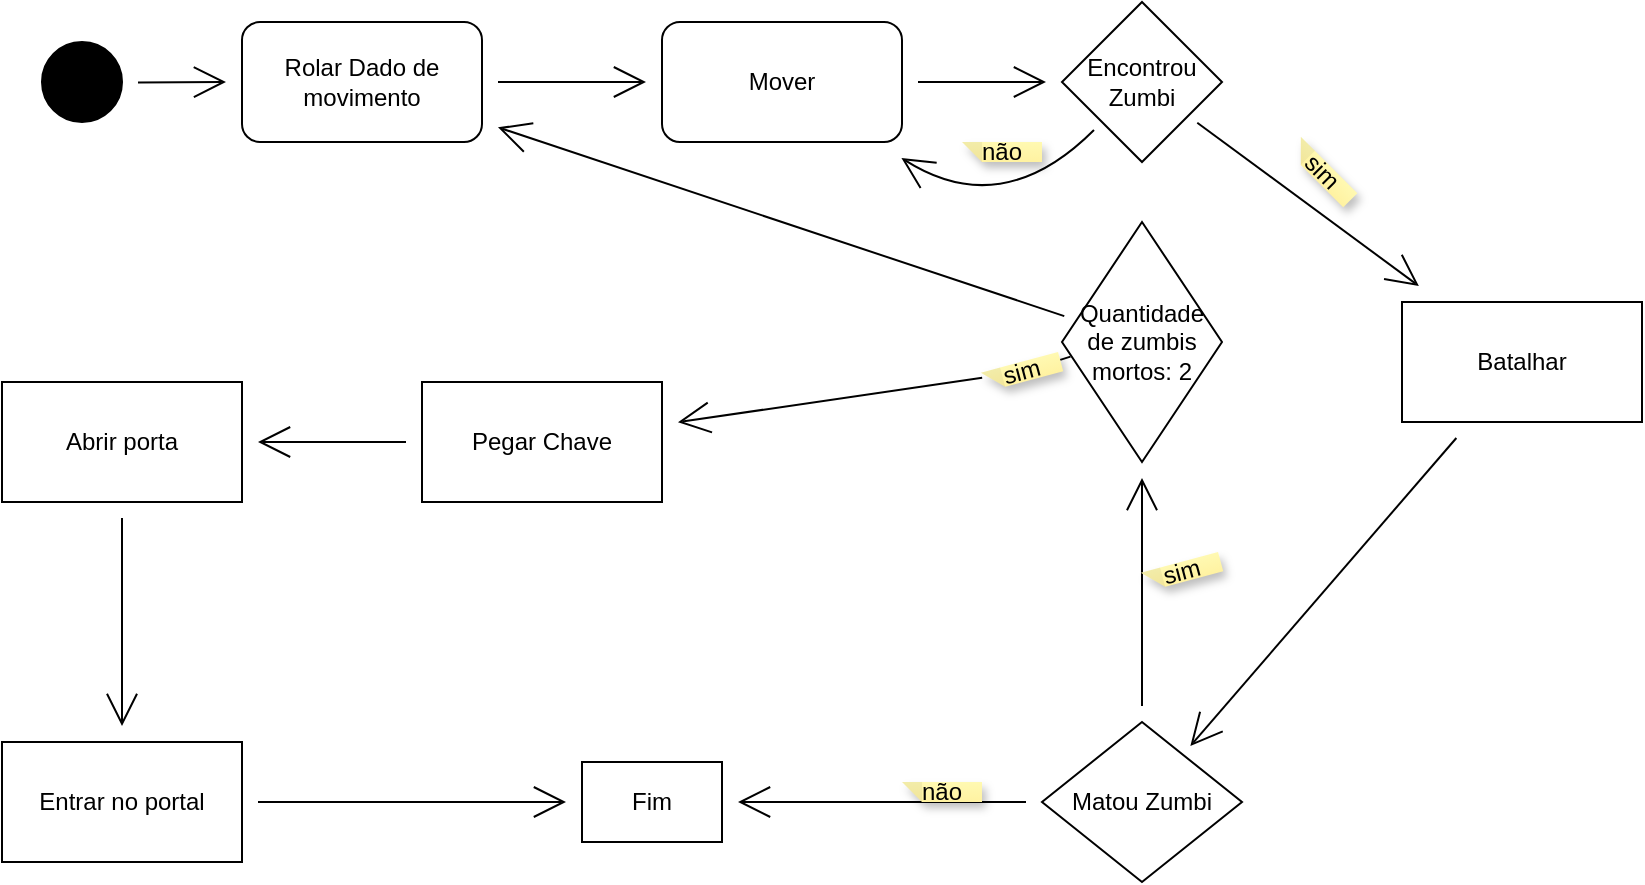 <mxfile>
    <diagram id="c2MfTM0KU0_b4kwdEOkQ" name="Page-1">
        <mxGraphModel dx="1048" dy="719" grid="1" gridSize="10" guides="1" tooltips="1" connect="1" arrows="1" fold="1" page="1" pageScale="1" pageWidth="850" pageHeight="1100" math="0" shadow="0">
            <root>
                <mxCell id="0"/>
                <mxCell id="1" parent="0"/>
                <mxCell id="54" style="edgeStyle=elbowEdgeStyle;rounded=0;orthogonalLoop=1;jettySize=auto;html=1;endArrow=open;startSize=14;endSize=14;sourcePerimeterSpacing=8;targetPerimeterSpacing=8;" parent="1" source="3" target="10" edge="1">
                    <mxGeometry relative="1" as="geometry"/>
                </mxCell>
                <mxCell id="3" value="Rolar Dado de movimento" style="rounded=1;whiteSpace=wrap;html=1;" parent="1" vertex="1">
                    <mxGeometry x="140" y="10" width="120" height="60" as="geometry"/>
                </mxCell>
                <mxCell id="132" style="edgeStyle=none;curved=1;rounded=0;orthogonalLoop=1;jettySize=auto;html=1;endArrow=open;startSize=14;endSize=14;sourcePerimeterSpacing=8;targetPerimeterSpacing=8;" parent="1" source="5" target="3" edge="1">
                    <mxGeometry relative="1" as="geometry"/>
                </mxCell>
                <mxCell id="5" value="" style="ellipse;whiteSpace=wrap;html=1;fillColor=#000000;" parent="1" vertex="1">
                    <mxGeometry x="40" y="20" width="40" height="40" as="geometry"/>
                </mxCell>
                <mxCell id="178" value="" style="edgeStyle=none;curved=1;rounded=0;orthogonalLoop=1;jettySize=auto;html=1;endArrow=open;startSize=14;endSize=14;sourcePerimeterSpacing=8;targetPerimeterSpacing=8;" parent="1" source="10" target="133" edge="1">
                    <mxGeometry relative="1" as="geometry"/>
                </mxCell>
                <mxCell id="10" value="Mover" style="whiteSpace=wrap;html=1;rounded=1;" parent="1" vertex="1">
                    <mxGeometry x="350" y="10" width="120" height="60" as="geometry"/>
                </mxCell>
                <mxCell id="40" style="edgeStyle=elbowEdgeStyle;rounded=0;orthogonalLoop=1;jettySize=auto;html=1;entryX=0;entryY=0.5;entryDx=0;entryDy=0;endArrow=open;startSize=14;endSize=14;sourcePerimeterSpacing=8;targetPerimeterSpacing=8;" parent="1" edge="1">
                    <mxGeometry relative="1" as="geometry">
                        <mxPoint x="482.118" y="320" as="sourcePoint"/>
                        <mxPoint x="482.0" y="320" as="targetPoint"/>
                    </mxGeometry>
                </mxCell>
                <mxCell id="124" style="edgeStyle=none;curved=1;rounded=0;orthogonalLoop=1;jettySize=auto;html=1;endArrow=open;startSize=14;endSize=14;sourcePerimeterSpacing=8;targetPerimeterSpacing=8;" parent="1" source="133" target="123" edge="1">
                    <mxGeometry relative="1" as="geometry">
                        <mxPoint x="658" y="40" as="sourcePoint"/>
                    </mxGeometry>
                </mxCell>
                <mxCell id="130" style="edgeStyle=none;curved=1;rounded=0;orthogonalLoop=1;jettySize=auto;html=1;endArrow=open;startSize=14;endSize=14;sourcePerimeterSpacing=8;targetPerimeterSpacing=8;" parent="1" source="116" target="129" edge="1">
                    <mxGeometry relative="1" as="geometry"/>
                </mxCell>
                <mxCell id="116" value="Pegar Chave" style="whiteSpace=wrap;html=1;" parent="1" vertex="1">
                    <mxGeometry x="230" y="190" width="120" height="60" as="geometry"/>
                </mxCell>
                <mxCell id="180" style="edgeStyle=none;curved=1;rounded=0;orthogonalLoop=1;jettySize=auto;html=1;endArrow=open;startSize=14;endSize=14;sourcePerimeterSpacing=8;targetPerimeterSpacing=8;" parent="1" source="123" target="126" edge="1">
                    <mxGeometry relative="1" as="geometry"/>
                </mxCell>
                <mxCell id="123" value="Batalhar" style="whiteSpace=wrap;html=1;" parent="1" vertex="1">
                    <mxGeometry x="720" y="150" width="120" height="60" as="geometry"/>
                </mxCell>
                <mxCell id="137" value="" style="edgeStyle=none;curved=1;rounded=0;orthogonalLoop=1;jettySize=auto;html=1;endArrow=open;startSize=14;endSize=14;sourcePerimeterSpacing=8;targetPerimeterSpacing=8;" parent="1" source="126" target="136" edge="1">
                    <mxGeometry relative="1" as="geometry"/>
                </mxCell>
                <mxCell id="175" style="edgeStyle=none;curved=1;rounded=0;orthogonalLoop=1;jettySize=auto;html=1;endArrow=open;startSize=14;endSize=14;sourcePerimeterSpacing=8;targetPerimeterSpacing=8;" parent="1" source="126" target="148" edge="1">
                    <mxGeometry relative="1" as="geometry"/>
                </mxCell>
                <mxCell id="126" value="Matou Zumbi" style="rhombus;whiteSpace=wrap;html=1;" parent="1" vertex="1">
                    <mxGeometry x="540" y="360" width="100" height="80" as="geometry"/>
                </mxCell>
                <mxCell id="185" value="" style="edgeStyle=none;curved=1;rounded=0;orthogonalLoop=1;jettySize=auto;html=1;endArrow=open;startSize=14;endSize=14;sourcePerimeterSpacing=8;targetPerimeterSpacing=8;" edge="1" parent="1" source="129" target="184">
                    <mxGeometry relative="1" as="geometry"/>
                </mxCell>
                <mxCell id="129" value="Abrir porta" style="whiteSpace=wrap;html=1;" parent="1" vertex="1">
                    <mxGeometry x="20" y="190" width="120" height="60" as="geometry"/>
                </mxCell>
                <mxCell id="181" style="edgeStyle=none;curved=1;rounded=0;orthogonalLoop=1;jettySize=auto;html=1;endArrow=open;startSize=14;endSize=14;sourcePerimeterSpacing=8;targetPerimeterSpacing=8;" parent="1" source="133" target="10" edge="1">
                    <mxGeometry relative="1" as="geometry">
                        <mxPoint x="480" y="110" as="targetPoint"/>
                        <Array as="points">
                            <mxPoint x="520" y="110"/>
                        </Array>
                    </mxGeometry>
                </mxCell>
                <mxCell id="133" value="Encontrou Zumbi" style="rhombus;whiteSpace=wrap;html=1;" parent="1" vertex="1">
                    <mxGeometry x="550" width="80" height="80" as="geometry"/>
                </mxCell>
                <mxCell id="139" style="edgeStyle=none;curved=1;rounded=0;orthogonalLoop=1;jettySize=auto;html=1;endArrow=open;startSize=14;endSize=14;sourcePerimeterSpacing=8;targetPerimeterSpacing=8;" parent="1" source="136" target="3" edge="1">
                    <mxGeometry relative="1" as="geometry"/>
                </mxCell>
                <mxCell id="141" style="edgeStyle=none;curved=1;rounded=0;orthogonalLoop=1;jettySize=auto;html=1;endArrow=open;startSize=14;endSize=14;targetPerimeterSpacing=8;startArrow=none;" parent="1" source="152" target="116" edge="1">
                    <mxGeometry relative="1" as="geometry">
                        <mxPoint x="490.04" y="200.02" as="targetPoint"/>
                    </mxGeometry>
                </mxCell>
                <mxCell id="136" value="Quantidade de zumbis mortos: 2" style="rhombus;whiteSpace=wrap;html=1;" parent="1" vertex="1">
                    <mxGeometry x="550" y="110" width="80" height="120" as="geometry"/>
                </mxCell>
                <mxCell id="148" value="Fim" style="whiteSpace=wrap;html=1;" parent="1" vertex="1">
                    <mxGeometry x="310" y="380" width="70" height="40" as="geometry"/>
                </mxCell>
                <mxCell id="153" value="" style="edgeStyle=none;curved=1;rounded=0;orthogonalLoop=1;jettySize=auto;html=1;endArrow=none;startSize=14;endSize=14;sourcePerimeterSpacing=8;exitX=0.053;exitY=0.561;exitDx=0;exitDy=0;exitPerimeter=0;" parent="1" source="136" target="152" edge="1">
                    <mxGeometry relative="1" as="geometry">
                        <mxPoint x="550.458" y="181.982" as="sourcePoint"/>
                        <mxPoint x="493" y="199.394" as="targetPoint"/>
                    </mxGeometry>
                </mxCell>
                <mxCell id="152" value="sim" style="shape=note;whiteSpace=wrap;html=1;backgroundOutline=1;fontColor=#000000;darkOpacity=0.05;fillColor=#FFF9B2;strokeColor=none;fillStyle=solid;direction=west;gradientDirection=north;gradientColor=#FFF2A1;shadow=1;size=20;pointerEvents=1;rotation=-15;" parent="1" vertex="1">
                    <mxGeometry x="510" y="180" width="40" height="10" as="geometry"/>
                </mxCell>
                <mxCell id="176" value="sim" style="shape=note;whiteSpace=wrap;html=1;backgroundOutline=1;fontColor=#000000;darkOpacity=0.05;fillColor=#FFF9B2;strokeColor=none;fillStyle=solid;direction=west;gradientDirection=north;gradientColor=#FFF2A1;shadow=1;size=20;pointerEvents=1;rotation=-15;" parent="1" vertex="1">
                    <mxGeometry x="590" y="280" width="40" height="10" as="geometry"/>
                </mxCell>
                <mxCell id="177" value="não" style="shape=note;whiteSpace=wrap;html=1;backgroundOutline=1;fontColor=#000000;darkOpacity=0.05;fillColor=#FFF9B2;strokeColor=none;fillStyle=solid;direction=west;gradientDirection=north;gradientColor=#FFF2A1;shadow=1;size=20;pointerEvents=1;rotation=0;" parent="1" vertex="1">
                    <mxGeometry x="470" y="390" width="40" height="10" as="geometry"/>
                </mxCell>
                <mxCell id="182" value="sim" style="shape=note;whiteSpace=wrap;html=1;backgroundOutline=1;fontColor=#000000;darkOpacity=0.05;fillColor=#FFF9B2;strokeColor=none;fillStyle=solid;direction=west;gradientDirection=north;gradientColor=#FFF2A1;shadow=1;size=20;pointerEvents=1;rotation=45;" parent="1" vertex="1">
                    <mxGeometry x="660" y="80.0" width="40" height="10" as="geometry"/>
                </mxCell>
                <mxCell id="183" value="não" style="shape=note;whiteSpace=wrap;html=1;backgroundOutline=1;fontColor=#000000;darkOpacity=0.05;fillColor=#FFF9B2;strokeColor=none;fillStyle=solid;direction=west;gradientDirection=north;gradientColor=#FFF2A1;shadow=1;size=20;pointerEvents=1;rotation=0;" parent="1" vertex="1">
                    <mxGeometry x="500" y="70" width="40" height="10" as="geometry"/>
                </mxCell>
                <mxCell id="186" style="edgeStyle=none;curved=1;rounded=0;orthogonalLoop=1;jettySize=auto;html=1;endArrow=open;startSize=14;endSize=14;sourcePerimeterSpacing=8;targetPerimeterSpacing=8;" edge="1" parent="1" source="184" target="148">
                    <mxGeometry relative="1" as="geometry"/>
                </mxCell>
                <mxCell id="184" value="Entrar no portal" style="whiteSpace=wrap;html=1;" vertex="1" parent="1">
                    <mxGeometry x="20" y="370" width="120" height="60" as="geometry"/>
                </mxCell>
            </root>
        </mxGraphModel>
    </diagram>
</mxfile>